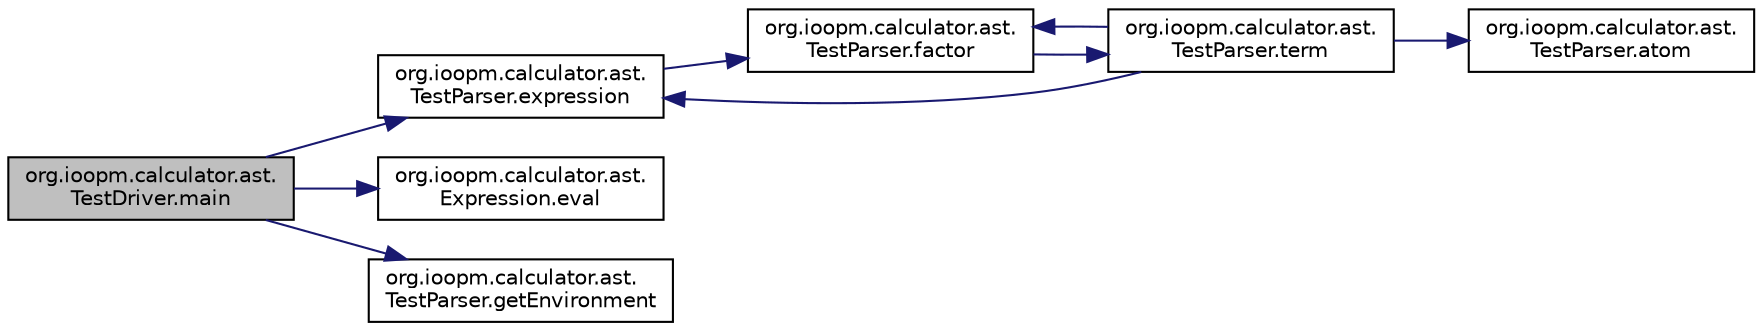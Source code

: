 digraph "org.ioopm.calculator.TestDriver.main"
{
  edge [fontname="Helvetica",fontsize="10",labelfontname="Helvetica",labelfontsize="10"];
  node [fontname="Helvetica",fontsize="10",shape=record];
  rankdir="LR";
  Node0 [label="org.ioopm.calculator.ast.\lTestDriver.main",height=0.2,width=0.4,color="black", fillcolor="grey75", style="filled", fontcolor="black"];
  Node0 -> Node1 [color="midnightblue",fontsize="10",style="solid",fontname="Helvetica"];
  Node1 [label="org.ioopm.calculator.ast.\lTestParser.expression",height=0.2,width=0.4,color="black", fillcolor="white", style="filled",URL="$classorg_1_1ioopm_1_1calculator_1_1ast_1_1_test_parser.html#a49acf4ed6cd2db266cd3b17b54462c6a"];
  Node1 -> Node2 [color="midnightblue",fontsize="10",style="solid",fontname="Helvetica"];
  Node2 [label="org.ioopm.calculator.ast.\lTestParser.factor",height=0.2,width=0.4,color="black", fillcolor="white", style="filled",URL="$classorg_1_1ioopm_1_1calculator_1_1ast_1_1_test_parser.html#a849c1fd4a0ef39db66655d927d187555"];
  Node2 -> Node3 [color="midnightblue",fontsize="10",style="solid",fontname="Helvetica"];
  Node3 [label="org.ioopm.calculator.ast.\lTestParser.term",height=0.2,width=0.4,color="black", fillcolor="white", style="filled",URL="$classorg_1_1ioopm_1_1calculator_1_1ast_1_1_test_parser.html#adf7ba12e38942c4ae5d1ac6d5a6b37bb"];
  Node3 -> Node1 [color="midnightblue",fontsize="10",style="solid",fontname="Helvetica"];
  Node3 -> Node2 [color="midnightblue",fontsize="10",style="solid",fontname="Helvetica"];
  Node3 -> Node4 [color="midnightblue",fontsize="10",style="solid",fontname="Helvetica"];
  Node4 [label="org.ioopm.calculator.ast.\lTestParser.atom",height=0.2,width=0.4,color="black", fillcolor="white", style="filled",URL="$classorg_1_1ioopm_1_1calculator_1_1ast_1_1_test_parser.html#a1333c1c90bffbde44db69a1a74c344fa"];
  Node0 -> Node5 [color="midnightblue",fontsize="10",style="solid",fontname="Helvetica"];
  Node5 [label="org.ioopm.calculator.ast.\lExpression.eval",height=0.2,width=0.4,color="black", fillcolor="white", style="filled",URL="$classorg_1_1ioopm_1_1calculator_1_1ast_1_1_expression.html#a9ac3471bcbb05a5388edd97b03969bfb",tooltip="Evaluates an expression, simplifying it as much as possible. "];
  Node0 -> Node6 [color="midnightblue",fontsize="10",style="solid",fontname="Helvetica"];
  Node6 [label="org.ioopm.calculator.ast.\lTestParser.getEnvironment",height=0.2,width=0.4,color="black", fillcolor="white", style="filled",URL="$classorg_1_1ioopm_1_1calculator_1_1ast_1_1_test_parser.html#acfd384b77630484818370ba651d6269b"];
}
